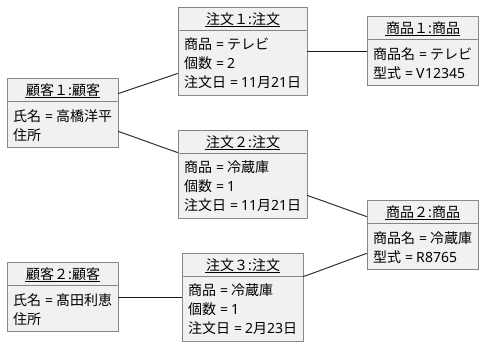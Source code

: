 @startuml 注文
    left to right direction
    object "<u>顧客１:顧客</u>" as O1 {
        氏名 = 高橋洋平
        住所
    }
    object "<u>顧客２:顧客</u>" as O2 {
        氏名 = 髙田利恵
        住所
    }

    object "<u>商品１:商品</u>" as O3 {
        商品名 = テレビ
        型式 = V12345
    }
    object "<u>商品２:商品</u>" as O4 {
        商品名 = 冷蔵庫
        型式 = R8765
    }
    object "<u>注文１:注文</u>" as O5 {
        商品 = テレビ
        個数 = 2
        注文日 = 11月21日
    }
    object "<u>注文２:注文</u>" as O6 {
        商品 = 冷蔵庫
        個数 = 1
        注文日 = 11月21日
    }
    object "<u>注文３:注文</u>" as O7 {
        商品 = 冷蔵庫
        個数 = 1
        注文日 = 2月23日
    }

    O1 -- O5
    O1 -- O6
    O2 -- O7
    O5 -- O3
    O6 -- O4
    O7 -- O4

@enduml